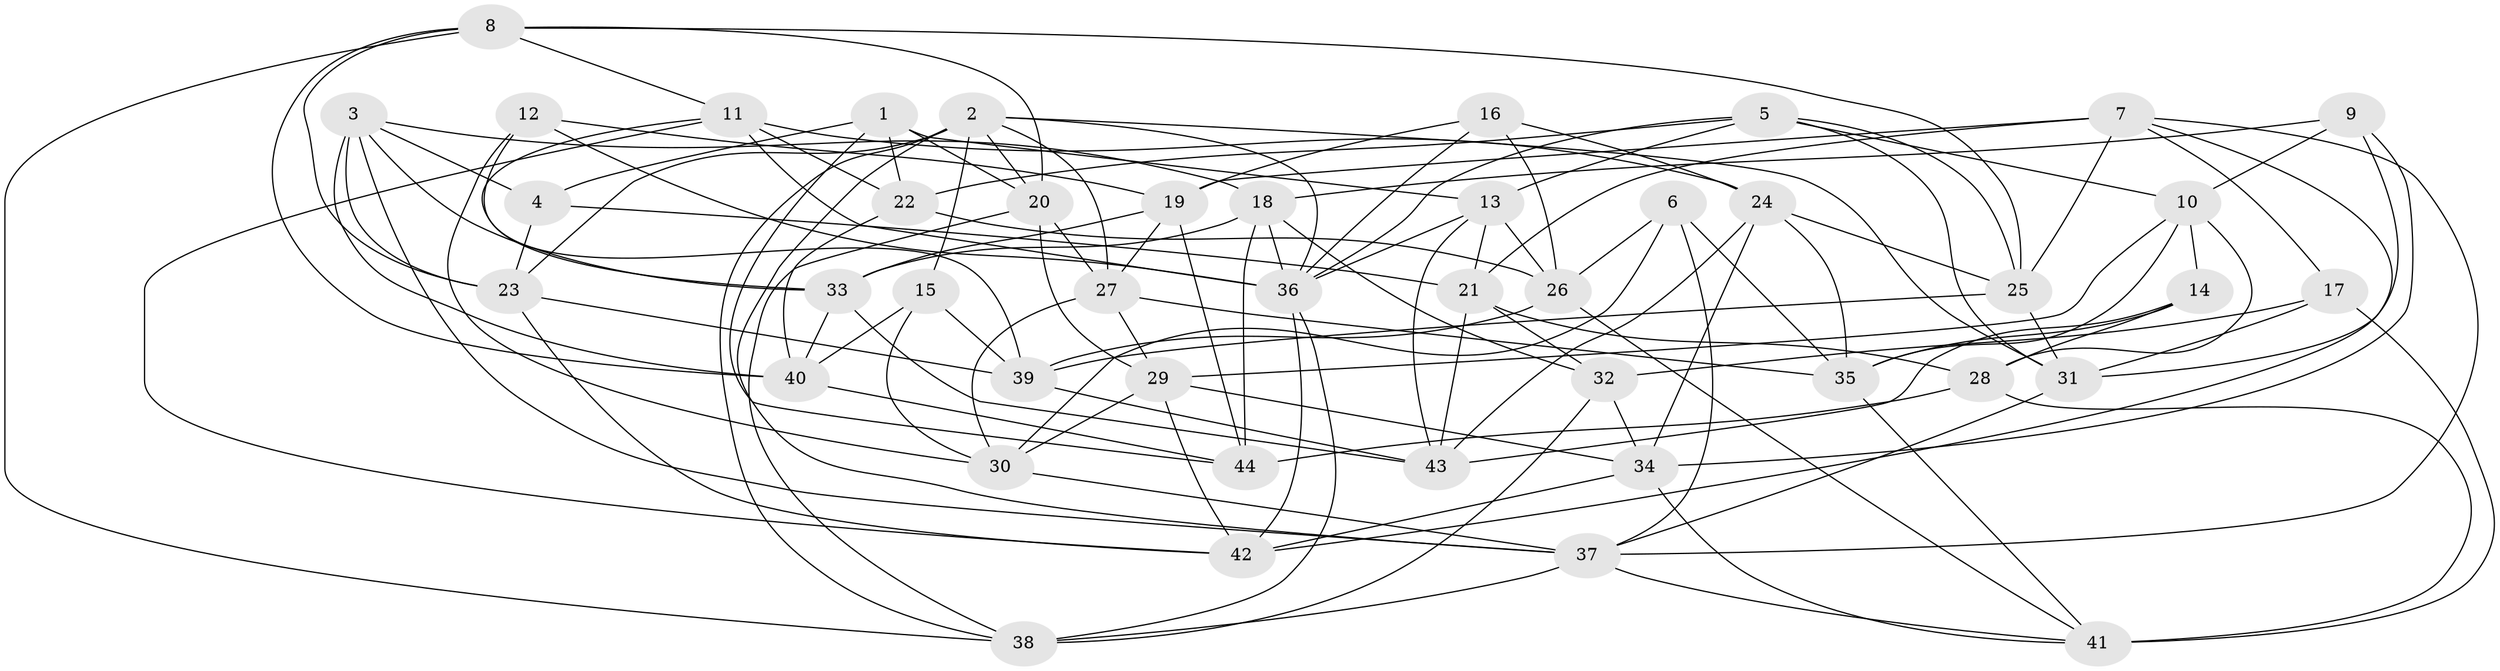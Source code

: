 // original degree distribution, {4: 1.0}
// Generated by graph-tools (version 1.1) at 2025/27/03/09/25 03:27:01]
// undirected, 44 vertices, 125 edges
graph export_dot {
graph [start="1"]
  node [color=gray90,style=filled];
  1;
  2;
  3;
  4;
  5;
  6;
  7;
  8;
  9;
  10;
  11;
  12;
  13;
  14;
  15;
  16;
  17;
  18;
  19;
  20;
  21;
  22;
  23;
  24;
  25;
  26;
  27;
  28;
  29;
  30;
  31;
  32;
  33;
  34;
  35;
  36;
  37;
  38;
  39;
  40;
  41;
  42;
  43;
  44;
  1 -- 4 [weight=1.0];
  1 -- 13 [weight=1.0];
  1 -- 20 [weight=1.0];
  1 -- 22 [weight=2.0];
  1 -- 44 [weight=1.0];
  2 -- 15 [weight=1.0];
  2 -- 20 [weight=1.0];
  2 -- 23 [weight=1.0];
  2 -- 27 [weight=1.0];
  2 -- 31 [weight=1.0];
  2 -- 36 [weight=1.0];
  2 -- 37 [weight=1.0];
  2 -- 38 [weight=3.0];
  3 -- 4 [weight=1.0];
  3 -- 18 [weight=1.0];
  3 -- 23 [weight=1.0];
  3 -- 33 [weight=1.0];
  3 -- 37 [weight=1.0];
  3 -- 40 [weight=1.0];
  4 -- 21 [weight=1.0];
  4 -- 23 [weight=1.0];
  5 -- 10 [weight=1.0];
  5 -- 13 [weight=1.0];
  5 -- 22 [weight=1.0];
  5 -- 25 [weight=1.0];
  5 -- 31 [weight=1.0];
  5 -- 36 [weight=1.0];
  6 -- 26 [weight=1.0];
  6 -- 30 [weight=1.0];
  6 -- 35 [weight=1.0];
  6 -- 37 [weight=1.0];
  7 -- 17 [weight=1.0];
  7 -- 19 [weight=1.0];
  7 -- 21 [weight=1.0];
  7 -- 25 [weight=1.0];
  7 -- 37 [weight=1.0];
  7 -- 42 [weight=1.0];
  8 -- 11 [weight=1.0];
  8 -- 20 [weight=1.0];
  8 -- 23 [weight=1.0];
  8 -- 25 [weight=1.0];
  8 -- 38 [weight=1.0];
  8 -- 40 [weight=1.0];
  9 -- 10 [weight=1.0];
  9 -- 18 [weight=1.0];
  9 -- 31 [weight=1.0];
  9 -- 34 [weight=1.0];
  10 -- 14 [weight=1.0];
  10 -- 28 [weight=1.0];
  10 -- 29 [weight=1.0];
  10 -- 35 [weight=1.0];
  11 -- 22 [weight=1.0];
  11 -- 24 [weight=1.0];
  11 -- 33 [weight=1.0];
  11 -- 36 [weight=1.0];
  11 -- 42 [weight=1.0];
  12 -- 19 [weight=1.0];
  12 -- 30 [weight=1.0];
  12 -- 36 [weight=1.0];
  12 -- 39 [weight=1.0];
  13 -- 21 [weight=1.0];
  13 -- 26 [weight=1.0];
  13 -- 36 [weight=1.0];
  13 -- 43 [weight=1.0];
  14 -- 28 [weight=1.0];
  14 -- 35 [weight=1.0];
  14 -- 43 [weight=1.0];
  15 -- 30 [weight=1.0];
  15 -- 39 [weight=1.0];
  15 -- 40 [weight=1.0];
  16 -- 19 [weight=1.0];
  16 -- 24 [weight=1.0];
  16 -- 26 [weight=1.0];
  16 -- 36 [weight=1.0];
  17 -- 31 [weight=1.0];
  17 -- 32 [weight=1.0];
  17 -- 41 [weight=1.0];
  18 -- 32 [weight=1.0];
  18 -- 33 [weight=1.0];
  18 -- 36 [weight=1.0];
  18 -- 44 [weight=1.0];
  19 -- 27 [weight=1.0];
  19 -- 33 [weight=1.0];
  19 -- 44 [weight=1.0];
  20 -- 27 [weight=1.0];
  20 -- 29 [weight=1.0];
  20 -- 38 [weight=1.0];
  21 -- 28 [weight=1.0];
  21 -- 32 [weight=1.0];
  21 -- 43 [weight=1.0];
  22 -- 26 [weight=1.0];
  22 -- 40 [weight=1.0];
  23 -- 39 [weight=1.0];
  23 -- 42 [weight=1.0];
  24 -- 25 [weight=1.0];
  24 -- 34 [weight=1.0];
  24 -- 35 [weight=1.0];
  24 -- 43 [weight=1.0];
  25 -- 31 [weight=1.0];
  25 -- 39 [weight=1.0];
  26 -- 39 [weight=1.0];
  26 -- 41 [weight=1.0];
  27 -- 29 [weight=1.0];
  27 -- 30 [weight=1.0];
  27 -- 35 [weight=1.0];
  28 -- 41 [weight=1.0];
  28 -- 44 [weight=2.0];
  29 -- 30 [weight=1.0];
  29 -- 34 [weight=1.0];
  29 -- 42 [weight=1.0];
  30 -- 37 [weight=1.0];
  31 -- 37 [weight=1.0];
  32 -- 34 [weight=1.0];
  32 -- 38 [weight=2.0];
  33 -- 40 [weight=1.0];
  33 -- 43 [weight=1.0];
  34 -- 41 [weight=1.0];
  34 -- 42 [weight=1.0];
  35 -- 41 [weight=1.0];
  36 -- 38 [weight=2.0];
  36 -- 42 [weight=1.0];
  37 -- 38 [weight=1.0];
  37 -- 41 [weight=1.0];
  39 -- 43 [weight=1.0];
  40 -- 44 [weight=1.0];
}
